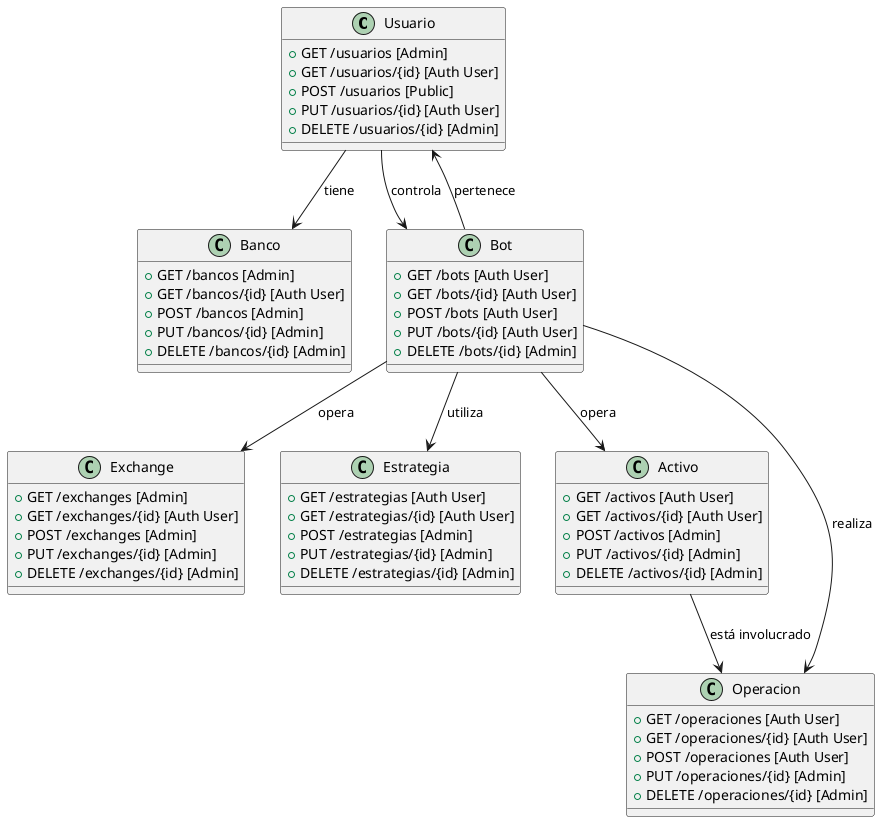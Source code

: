 @startuml
!define RECTANGLE class

RECTANGLE Usuario {
  + GET /usuarios [Admin]
  + GET /usuarios/{id} [Auth User]
  + POST /usuarios [Public]
  + PUT /usuarios/{id} [Auth User]
  + DELETE /usuarios/{id} [Admin]
}

RECTANGLE Banco {
  + GET /bancos [Admin]
  + GET /bancos/{id} [Auth User]
  + POST /bancos [Admin]
  + PUT /bancos/{id} [Admin]
  + DELETE /bancos/{id} [Admin]
}

RECTANGLE Exchange {
  + GET /exchanges [Admin]
  + GET /exchanges/{id} [Auth User]
  + POST /exchanges [Admin]
  + PUT /exchanges/{id} [Admin]
  + DELETE /exchanges/{id} [Admin]
}

RECTANGLE Bot {
  + GET /bots [Auth User]
  + GET /bots/{id} [Auth User]
  + POST /bots [Auth User]
  + PUT /bots/{id} [Auth User]
  + DELETE /bots/{id} [Admin]
}

RECTANGLE Estrategia {
  + GET /estrategias [Auth User]
  + GET /estrategias/{id} [Auth User]
  + POST /estrategias [Admin]
  + PUT /estrategias/{id} [Admin]
  + DELETE /estrategias/{id} [Admin]
}

RECTANGLE Activo {
  + GET /activos [Auth User]
  + GET /activos/{id} [Auth User]
  + POST /activos [Admin]
  + PUT /activos/{id} [Admin]
  + DELETE /activos/{id} [Admin]
}

RECTANGLE Operacion {
  + GET /operaciones [Auth User]
  + GET /operaciones/{id} [Auth User]
  + POST /operaciones [Auth User]
  + PUT /operaciones/{id} [Admin]
  + DELETE /operaciones/{id} [Admin]
}

Usuario --> Banco : tiene
Usuario --> Bot : controla
Bot --> Usuario : pertenece
Bot --> Exchange : opera
Bot --> Activo : opera
Bot --> Estrategia : utiliza
Bot --> Operacion : realiza
Activo --> Operacion : está involucrado
@enduml